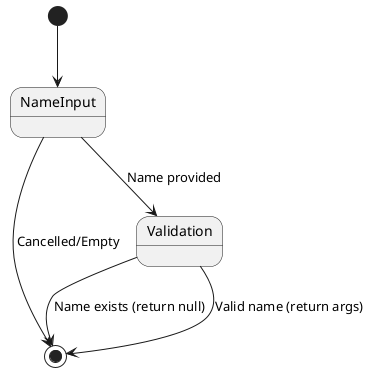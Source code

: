 @startuml Create Command State Diagram

[*] --> NameInput
NameInput --> [*] : Cancelled/Empty
NameInput --> Validation : Name provided

Validation --> [*] : Name exists (return null)
Validation --> [*] : Valid name (return args)
@enduml